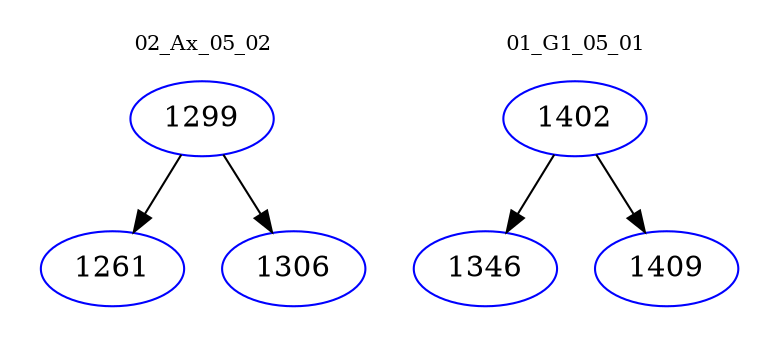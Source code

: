 digraph{
subgraph cluster_0 {
color = white
label = "02_Ax_05_02";
fontsize=10;
T0_1299 [label="1299", color="blue"]
T0_1299 -> T0_1261 [color="black"]
T0_1261 [label="1261", color="blue"]
T0_1299 -> T0_1306 [color="black"]
T0_1306 [label="1306", color="blue"]
}
subgraph cluster_1 {
color = white
label = "01_G1_05_01";
fontsize=10;
T1_1402 [label="1402", color="blue"]
T1_1402 -> T1_1346 [color="black"]
T1_1346 [label="1346", color="blue"]
T1_1402 -> T1_1409 [color="black"]
T1_1409 [label="1409", color="blue"]
}
}
